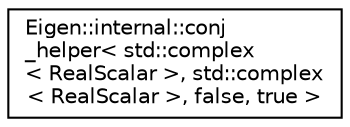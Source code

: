 digraph "Graphical Class Hierarchy"
{
  edge [fontname="Helvetica",fontsize="10",labelfontname="Helvetica",labelfontsize="10"];
  node [fontname="Helvetica",fontsize="10",shape=record];
  rankdir="LR";
  Node1 [label="Eigen::internal::conj\l_helper\< std::complex\l\< RealScalar \>, std::complex\l\< RealScalar \>, false, true \>",height=0.2,width=0.4,color="black", fillcolor="white", style="filled",URL="$struct_eigen_1_1internal_1_1conj__helper_3_01std_1_1complex_3_01_real_scalar_01_4_00_01std_1_1co17cad1c9f1dd5f8fd2568a2fb541b29b.html"];
}

